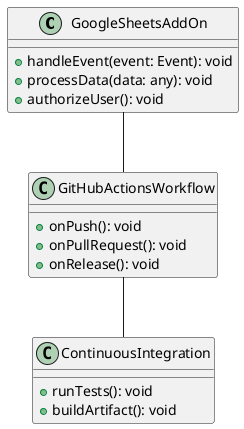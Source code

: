 @startuml
class GoogleSheetsAddOn {
  +handleEvent(event: Event): void
  +processData(data: any): void
  +authorizeUser(): void
}

class GitHubActionsWorkflow {
  +onPush(): void
  +onPullRequest(): void
  +onRelease(): void
}

class ContinuousIntegration {
  +runTests(): void
  +buildArtifact(): void
}

GoogleSheetsAddOn -- GitHubActionsWorkflow
GitHubActionsWorkflow -- ContinuousIntegration
@enduml